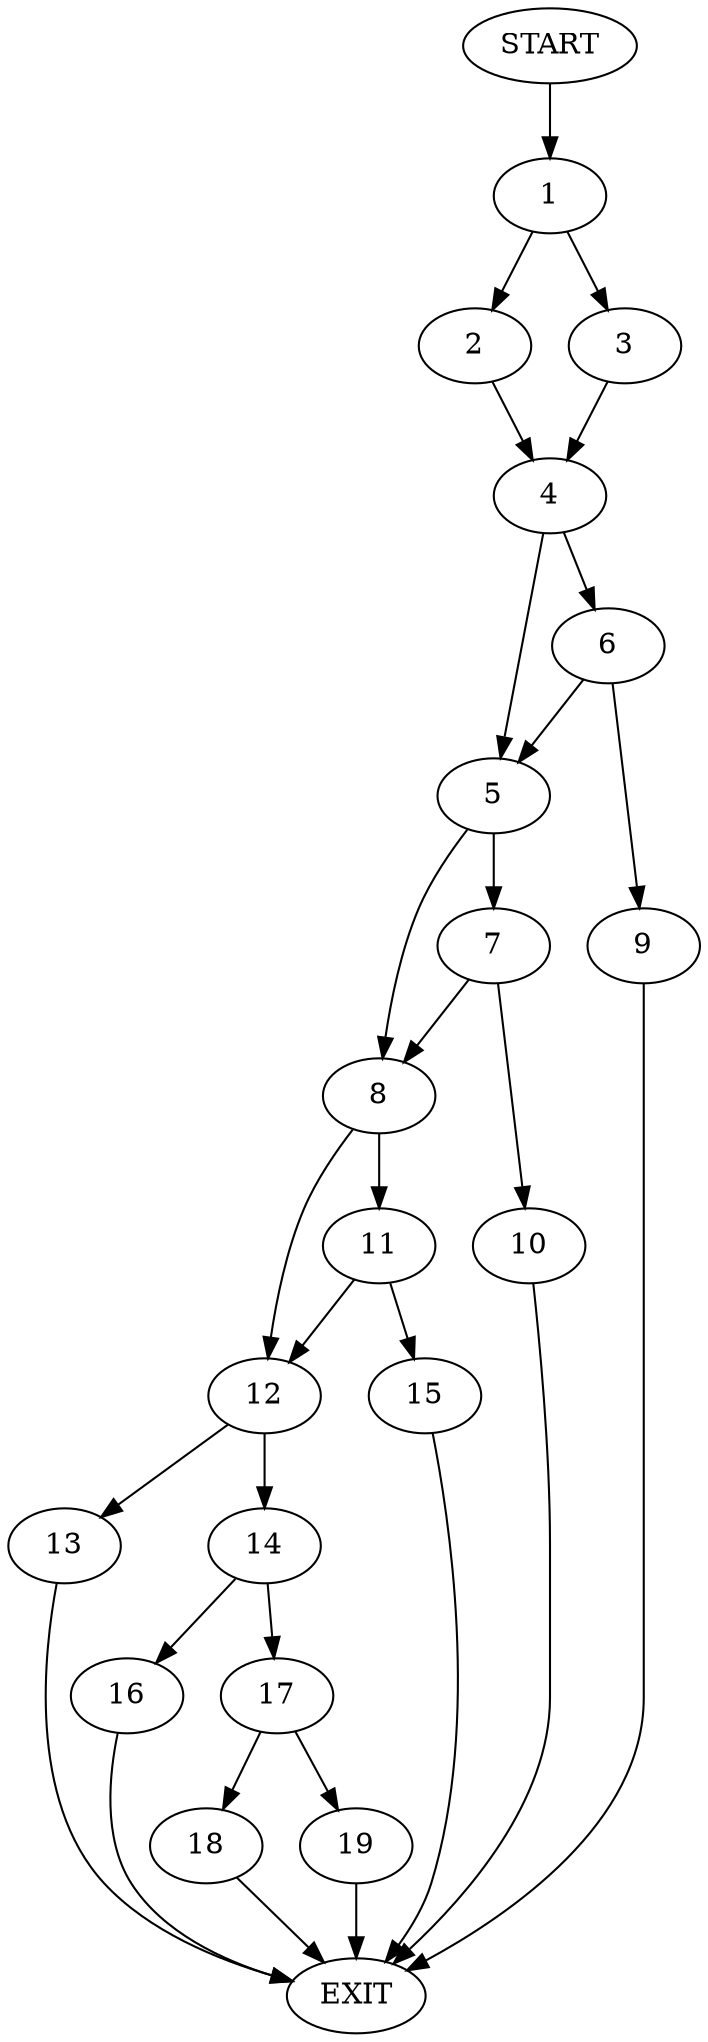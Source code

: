 digraph {
0 [label="START"]
20 [label="EXIT"]
0 -> 1
1 -> 2
1 -> 3
2 -> 4
3 -> 4
4 -> 5
4 -> 6
5 -> 7
5 -> 8
6 -> 5
6 -> 9
9 -> 20
7 -> 8
7 -> 10
8 -> 11
8 -> 12
10 -> 20
12 -> 13
12 -> 14
11 -> 12
11 -> 15
15 -> 20
13 -> 20
14 -> 16
14 -> 17
16 -> 20
17 -> 18
17 -> 19
19 -> 20
18 -> 20
}
